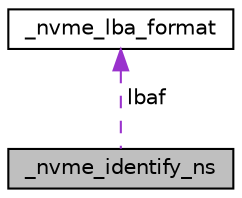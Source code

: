 digraph "_nvme_identify_ns"
{
  edge [fontname="Helvetica",fontsize="10",labelfontname="Helvetica",labelfontsize="10"];
  node [fontname="Helvetica",fontsize="10",shape=record];
  Node1 [label="_nvme_identify_ns",height=0.2,width=0.4,color="black", fillcolor="grey75", style="filled", fontcolor="black"];
  Node2 -> Node1 [dir="back",color="darkorchid3",fontsize="10",style="dashed",label=" lbaf" ,fontname="Helvetica"];
  Node2 [label="_nvme_lba_format",height=0.2,width=0.4,color="black", fillcolor="white", style="filled",URL="$struct__nvme__lba__format.html",tooltip="Admin data: Identify Namespace - LBA Format Data. "];
}
